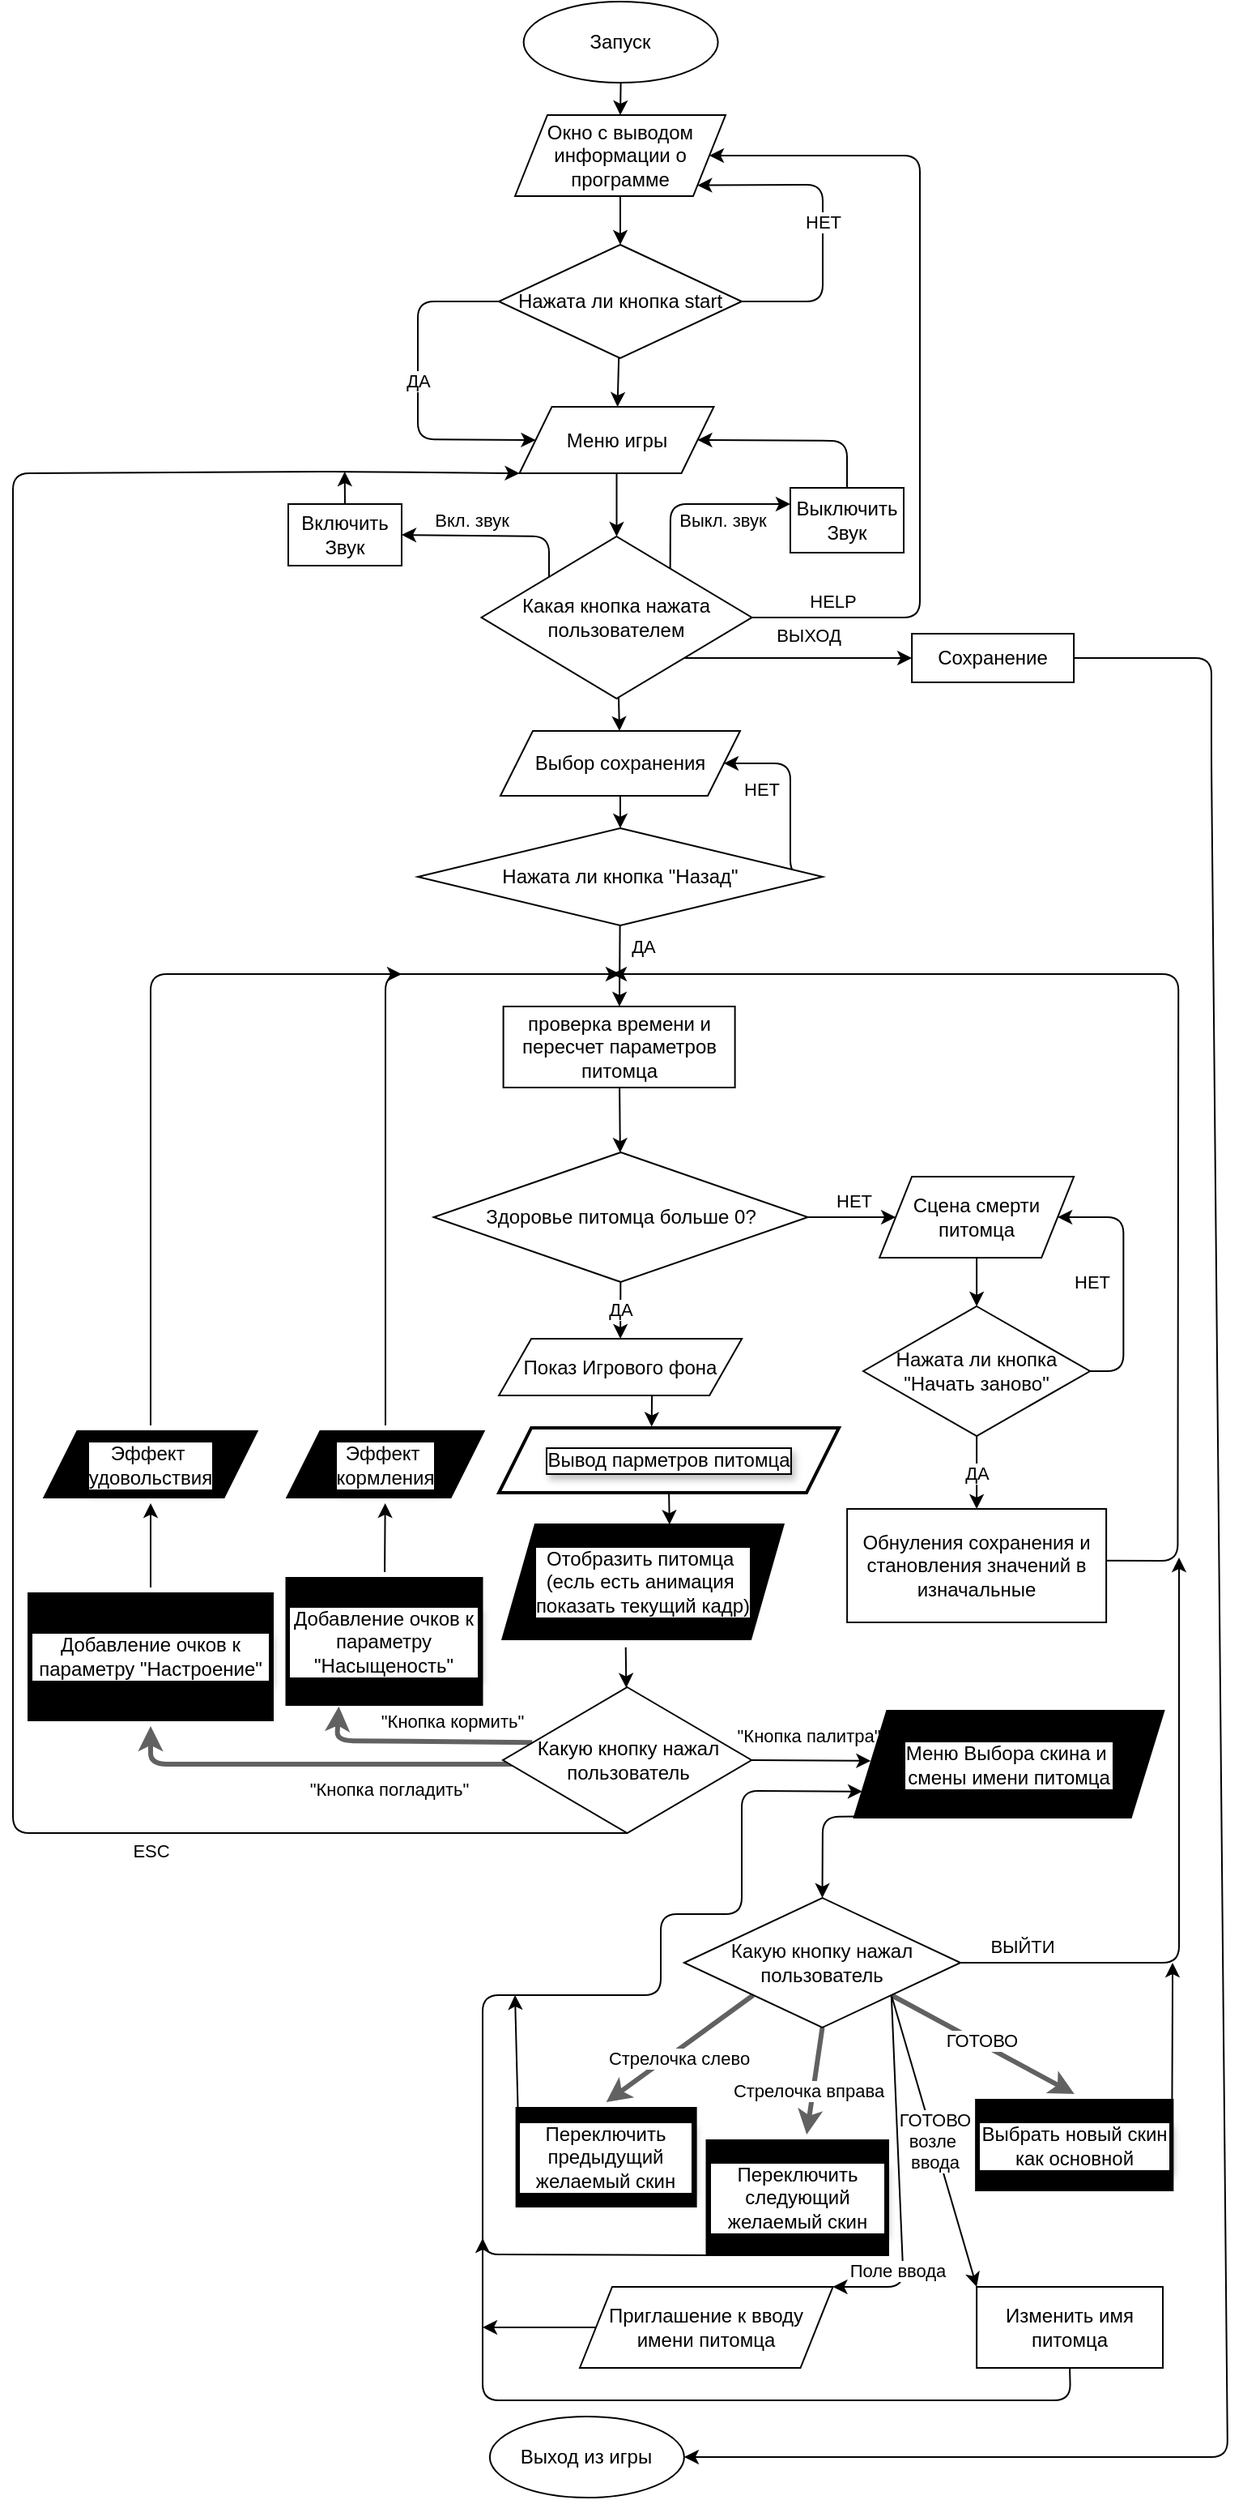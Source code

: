 <mxfile>
    <diagram id="TvCw0LTA8CI-RhWktugO" name="Page-1">
        <mxGraphModel dx="1224" dy="929" grid="1" gridSize="10" guides="1" tooltips="1" connect="1" arrows="1" fold="1" page="1" pageScale="1" pageWidth="850" pageHeight="1100" math="0" shadow="0">
            <root>
                <mxCell id="0"/>
                <mxCell id="1" parent="0"/>
                <mxCell id="2" value="Запуск" style="ellipse;whiteSpace=wrap;html=1;" parent="1" vertex="1">
                    <mxGeometry x="365.31" y="50" width="120" height="50" as="geometry"/>
                </mxCell>
                <mxCell id="49" value="" style="edgeStyle=none;html=1;exitX=0.5;exitY=1;exitDx=0;exitDy=0;" parent="1" source="143" target="48" edge="1">
                    <mxGeometry relative="1" as="geometry">
                        <mxPoint x="422.75" y="350" as="sourcePoint"/>
                    </mxGeometry>
                </mxCell>
                <mxCell id="37" value="&quot;Кнопка погладить&quot;" style="edgeStyle=none;html=1;exitX=0;exitY=0.5;exitDx=0;exitDy=0;entryX=0.5;entryY=1;entryDx=0;entryDy=0;fillColor=#60a917;strokeColor=light-dark(#616161,#000000);strokeWidth=3;" parent="1" target="87" edge="1">
                    <mxGeometry x="-0.173" y="15" relative="1" as="geometry">
                        <mxPoint x="402.69" y="1137.5" as="sourcePoint"/>
                        <mxPoint x="200" y="1092.5" as="targetPoint"/>
                        <Array as="points">
                            <mxPoint x="135" y="1137.5"/>
                        </Array>
                        <mxPoint as="offset"/>
                    </mxGeometry>
                </mxCell>
                <mxCell id="21" value="НЕТ" style="edgeStyle=none;html=1;entryX=0;entryY=0.5;entryDx=0;entryDy=0;" parent="1" source="16" target="72" edge="1">
                    <mxGeometry x="0.048" y="10" relative="1" as="geometry">
                        <mxPoint x="659.38" y="850" as="targetPoint"/>
                        <mxPoint as="offset"/>
                    </mxGeometry>
                </mxCell>
                <mxCell id="25" value="ДА" style="edgeStyle=none;html=1;entryX=0.5;entryY=0;entryDx=0;entryDy=0;" parent="1" source="16" target="75" edge="1">
                    <mxGeometry relative="1" as="geometry">
                        <mxPoint x="426" y="840" as="targetPoint"/>
                    </mxGeometry>
                </mxCell>
                <mxCell id="16" value="Здоровье питомца больше 0?" style="rhombus;whiteSpace=wrap;html=1;rounded=0;shadow=0;" parent="1" vertex="1">
                    <mxGeometry x="309.81" y="760" width="231" height="80" as="geometry"/>
                </mxCell>
                <mxCell id="71" value="" style="edgeStyle=none;html=1;exitX=0.5;exitY=1;exitDx=0;exitDy=0;" parent="1" source="72" target="70" edge="1">
                    <mxGeometry relative="1" as="geometry">
                        <mxPoint x="720" y="750" as="sourcePoint"/>
                    </mxGeometry>
                </mxCell>
                <mxCell id="103" style="edgeStyle=none;html=1;" parent="1" edge="1">
                    <mxGeometry relative="1" as="geometry">
                        <mxPoint x="420" y="650" as="targetPoint"/>
                        <mxPoint x="719.63" y="1011.923" as="sourcePoint"/>
                        <Array as="points">
                            <mxPoint x="769.2" y="1012"/>
                            <mxPoint x="769.63" y="650"/>
                        </Array>
                    </mxGeometry>
                </mxCell>
                <mxCell id="22" value="Обнуления сохранения и становления значений в изначальные" style="whiteSpace=wrap;html=1;rounded=0;" parent="1" vertex="1">
                    <mxGeometry x="565.06" y="980" width="160" height="70" as="geometry"/>
                </mxCell>
                <mxCell id="33" value="" style="edgeStyle=none;html=1;" parent="1" source="32" target="16" edge="1">
                    <mxGeometry relative="1" as="geometry"/>
                </mxCell>
                <mxCell id="32" value="проверка времени и пересчет параметров питомца" style="rounded=0;whiteSpace=wrap;html=1;" parent="1" vertex="1">
                    <mxGeometry x="352.81" y="670" width="143" height="50" as="geometry"/>
                </mxCell>
                <mxCell id="44" value="ДА" style="edgeStyle=none;html=1;exitX=0;exitY=0.5;exitDx=0;exitDy=0;entryX=0;entryY=0.5;entryDx=0;entryDy=0;" parent="1" source="41" target="143" edge="1">
                    <mxGeometry x="-0.049" relative="1" as="geometry">
                        <mxPoint x="352.75" y="320" as="targetPoint"/>
                        <Array as="points">
                            <mxPoint x="300" y="235"/>
                            <mxPoint x="300" y="320"/>
                        </Array>
                        <mxPoint as="offset"/>
                    </mxGeometry>
                </mxCell>
                <mxCell id="47" value="НЕТ" style="edgeStyle=none;html=1;exitX=1;exitY=0.5;exitDx=0;exitDy=0;entryX=1;entryY=1;entryDx=0;entryDy=0;" parent="1" source="41" target="63" edge="1">
                    <mxGeometry relative="1" as="geometry">
                        <mxPoint x="487.75" y="170" as="targetPoint"/>
                        <Array as="points">
                            <mxPoint x="550" y="235"/>
                            <mxPoint x="550" y="163"/>
                        </Array>
                    </mxGeometry>
                </mxCell>
                <mxCell id="144" value="" style="edgeStyle=none;html=1;" parent="1" source="41" target="143" edge="1">
                    <mxGeometry relative="1" as="geometry"/>
                </mxCell>
                <mxCell id="41" value="Нажата ли кнопка start" style="rhombus;whiteSpace=wrap;html=1;" parent="1" vertex="1">
                    <mxGeometry x="350" y="200" width="150" height="70" as="geometry"/>
                </mxCell>
                <mxCell id="42" value="" style="edgeStyle=none;html=1;entryX=0.5;entryY=0;entryDx=0;entryDy=0;" parent="1" source="2" target="63" edge="1">
                    <mxGeometry relative="1" as="geometry">
                        <mxPoint x="424.325" y="110" as="targetPoint"/>
                        <mxPoint x="423" y="80" as="sourcePoint"/>
                    </mxGeometry>
                </mxCell>
                <mxCell id="50" style="edgeStyle=none;html=1;exitX=1;exitY=1;exitDx=0;exitDy=0;entryX=0;entryY=0.5;entryDx=0;entryDy=0;" parent="1" source="48" edge="1" target="61">
                    <mxGeometry relative="1" as="geometry">
                        <mxPoint x="815.68" y="440" as="targetPoint"/>
                        <Array as="points"/>
                        <mxPoint x="1004.93" y="470" as="sourcePoint"/>
                    </mxGeometry>
                </mxCell>
                <mxCell id="51" value="ВЫХОД" style="edgeLabel;html=1;align=center;verticalAlign=middle;resizable=0;points=[];" parent="50" vertex="1" connectable="0">
                    <mxGeometry x="-0.254" y="2" relative="1" as="geometry">
                        <mxPoint x="24" y="-12" as="offset"/>
                    </mxGeometry>
                </mxCell>
                <mxCell id="52" value="HELP" style="edgeStyle=none;html=1;exitX=1;exitY=0.5;exitDx=0;exitDy=0;entryX=1;entryY=0.5;entryDx=0;entryDy=0;" parent="1" source="48" target="63" edge="1">
                    <mxGeometry x="-0.809" y="10" relative="1" as="geometry">
                        <mxPoint x="487.75" y="140" as="targetPoint"/>
                        <Array as="points">
                            <mxPoint x="610" y="430"/>
                            <mxPoint x="610" y="145"/>
                        </Array>
                        <mxPoint as="offset"/>
                    </mxGeometry>
                </mxCell>
                <mxCell id="55" value="Выкл. звук" style="edgeStyle=none;html=1;exitX=0.698;exitY=0.206;exitDx=0;exitDy=0;entryX=0;entryY=0.25;entryDx=0;entryDy=0;exitPerimeter=0;" parent="1" source="48" target="54" edge="1">
                    <mxGeometry x="0.278" y="-10" relative="1" as="geometry">
                        <mxPoint x="464.5" y="437.5" as="sourcePoint"/>
                        <mxPoint x="610" y="445" as="targetPoint"/>
                        <Array as="points">
                            <mxPoint x="456" y="360"/>
                        </Array>
                        <mxPoint as="offset"/>
                    </mxGeometry>
                </mxCell>
                <mxCell id="59" value="Вкл. звук" style="edgeStyle=none;html=1;exitX=0;exitY=0;exitDx=0;exitDy=0;entryX=1;entryY=0.5;entryDx=0;entryDy=0;" parent="1" source="48" target="57" edge="1">
                    <mxGeometry x="0.261" y="-9" relative="1" as="geometry">
                        <Array as="points">
                            <mxPoint x="381" y="380"/>
                        </Array>
                        <mxPoint as="offset"/>
                    </mxGeometry>
                </mxCell>
                <mxCell id="68" value="" style="edgeStyle=none;html=1;" parent="1" source="48" target="67" edge="1">
                    <mxGeometry relative="1" as="geometry"/>
                </mxCell>
                <mxCell id="48" value="Какая кнопка нажата пользователем" style="rhombus;whiteSpace=wrap;html=1;" parent="1" vertex="1">
                    <mxGeometry x="339.25" y="380" width="167" height="100" as="geometry"/>
                </mxCell>
                <mxCell id="111" style="edgeStyle=none;html=1;exitX=0.5;exitY=0;exitDx=0;exitDy=0;entryX=1;entryY=0.5;entryDx=0;entryDy=0;" parent="1" source="54" target="143" edge="1">
                    <mxGeometry relative="1" as="geometry">
                        <mxPoint x="492.75" y="320" as="targetPoint"/>
                        <Array as="points">
                            <mxPoint x="565" y="321"/>
                        </Array>
                    </mxGeometry>
                </mxCell>
                <mxCell id="54" value="Выключить Звук" style="rounded=0;whiteSpace=wrap;html=1;" parent="1" vertex="1">
                    <mxGeometry x="530" y="350" width="70" height="40" as="geometry"/>
                </mxCell>
                <mxCell id="151" style="edgeStyle=none;html=1;exitX=0.5;exitY=0;exitDx=0;exitDy=0;" parent="1" source="57" edge="1">
                    <mxGeometry relative="1" as="geometry">
                        <mxPoint x="254.83" y="340" as="targetPoint"/>
                    </mxGeometry>
                </mxCell>
                <mxCell id="57" value="Включить Звук" style="rounded=0;whiteSpace=wrap;html=1;" parent="1" vertex="1">
                    <mxGeometry x="220" y="360" width="70" height="38" as="geometry"/>
                </mxCell>
                <mxCell id="60" value="Выход из игры" style="ellipse;whiteSpace=wrap;html=1;" parent="1" vertex="1">
                    <mxGeometry x="344.44" y="1540" width="120" height="50" as="geometry"/>
                </mxCell>
                <mxCell id="62" value="" style="edgeStyle=none;html=1;exitX=1;exitY=0.5;exitDx=0;exitDy=0;" parent="1" source="61" target="60" edge="1">
                    <mxGeometry relative="1" as="geometry">
                        <Array as="points">
                            <mxPoint x="790" y="455"/>
                            <mxPoint x="790" y="520"/>
                            <mxPoint x="800" y="1565"/>
                        </Array>
                    </mxGeometry>
                </mxCell>
                <mxCell id="61" value="Сохранение" style="rounded=0;whiteSpace=wrap;html=1;" parent="1" vertex="1">
                    <mxGeometry x="605.06" y="440" width="100" height="30" as="geometry"/>
                </mxCell>
                <mxCell id="64" value="" style="edgeStyle=none;html=1;" parent="1" source="63" target="41" edge="1">
                    <mxGeometry relative="1" as="geometry"/>
                </mxCell>
                <mxCell id="63" value="Окно с выводом информации о программе" style="shape=parallelogram;perimeter=parallelogramPerimeter;whiteSpace=wrap;html=1;fixedSize=1;" parent="1" vertex="1">
                    <mxGeometry x="360" y="120" width="130" height="50" as="geometry"/>
                </mxCell>
                <mxCell id="105" value="" style="edgeStyle=none;html=1;" parent="1" source="67" target="104" edge="1">
                    <mxGeometry relative="1" as="geometry"/>
                </mxCell>
                <mxCell id="67" value="Выбор сохранения" style="shape=parallelogram;perimeter=parallelogramPerimeter;whiteSpace=wrap;html=1;fixedSize=1;" parent="1" vertex="1">
                    <mxGeometry x="351" y="500" width="148" height="40" as="geometry"/>
                </mxCell>
                <mxCell id="73" value="НЕТ" style="edgeStyle=none;html=1;exitX=1;exitY=0.5;exitDx=0;exitDy=0;entryX=1;entryY=0.5;entryDx=0;entryDy=0;" parent="1" source="70" target="72" edge="1">
                    <mxGeometry x="-0.032" y="20" relative="1" as="geometry">
                        <Array as="points">
                            <mxPoint x="735.68" y="895"/>
                            <mxPoint x="735.68" y="800"/>
                        </Array>
                        <mxPoint as="offset"/>
                    </mxGeometry>
                </mxCell>
                <mxCell id="74" value="ДА" style="edgeStyle=none;html=1;exitX=0.5;exitY=1;exitDx=0;exitDy=0;entryX=0.5;entryY=0;entryDx=0;entryDy=0;" parent="1" source="70" target="22" edge="1">
                    <mxGeometry relative="1" as="geometry"/>
                </mxCell>
                <mxCell id="70" value="Нажата ли кнопка &quot;Начать заново&quot;" style="rhombus;whiteSpace=wrap;html=1;" parent="1" vertex="1">
                    <mxGeometry x="575.06" y="855" width="140" height="80" as="geometry"/>
                </mxCell>
                <mxCell id="72" value="Сцена смерти питомца" style="shape=parallelogram;perimeter=parallelogramPerimeter;whiteSpace=wrap;html=1;fixedSize=1;" parent="1" vertex="1">
                    <mxGeometry x="585.06" y="775" width="120" height="50" as="geometry"/>
                </mxCell>
                <mxCell id="77" value="" style="edgeStyle=none;html=1;entryX=0.451;entryY=0.068;entryDx=0;entryDy=0;entryPerimeter=0;exitX=0.63;exitY=0.975;exitDx=0;exitDy=0;exitPerimeter=0;" parent="1" source="75" target="76" edge="1">
                    <mxGeometry relative="1" as="geometry"/>
                </mxCell>
                <mxCell id="75" value="Показ Игрового фона" style="shape=parallelogram;perimeter=parallelogramPerimeter;whiteSpace=wrap;html=1;fixedSize=1;" parent="1" vertex="1">
                    <mxGeometry x="350.06" y="875" width="150" height="35" as="geometry"/>
                </mxCell>
                <mxCell id="84" value="" style="edgeStyle=none;html=1;exitX=0.5;exitY=0.909;exitDx=0;exitDy=0;exitPerimeter=0;entryX=0.591;entryY=0.047;entryDx=0;entryDy=0;entryPerimeter=0;" parent="1" source="76" edge="1" target="83">
                    <mxGeometry relative="1" as="geometry">
                        <mxPoint x="423.999" y="965" as="sourcePoint"/>
                        <mxPoint x="425.14" y="990" as="targetPoint"/>
                    </mxGeometry>
                </mxCell>
                <mxCell id="76" value="Вывод парметров питомца" style="shape=parallelogram;perimeter=parallelogramPerimeter;whiteSpace=wrap;html=1;fixedSize=1;strokeWidth=2;rounded=0;shadow=0;perimeterSpacing=4;fillStyle=zigzag-line;gradientColor=none;fillColor=default;fontColor=light-dark(#000000,#000000);labelBackgroundColor=default;labelBorderColor=default;textShadow=1;" parent="1" vertex="1">
                    <mxGeometry x="350.06" y="930" width="209.94" height="40" as="geometry"/>
                </mxCell>
                <mxCell id="86" value="" style="edgeStyle=none;html=1;exitX=0.441;exitY=1.017;exitDx=0;exitDy=0;exitPerimeter=0;" parent="1" source="83" target="85" edge="1">
                    <mxGeometry relative="1" as="geometry"/>
                </mxCell>
                <mxCell id="83" value="Отобразить питомца&amp;nbsp;&lt;br&gt;(есль есть анимация&amp;nbsp;&lt;br&gt;показать текущий кадр)" style="shape=parallelogram;perimeter=parallelogramPerimeter;fixedSize=1;fontStyle=0;fillStyle=zigzag-line;strokeWidth=2;perimeterSpacing=4;shadow=0;rounded=0;gradientColor=none;fillColor=light-dark(#9C9C9C,#3B3B3B);fontColor=light-dark(#000000,#000000);labelBackgroundColor=default;labelBorderColor=default;textShadow=1;whiteSpace=wrap;html=1;" parent="1" vertex="1">
                    <mxGeometry x="352.81" y="990" width="172.38" height="70" as="geometry"/>
                </mxCell>
                <mxCell id="89" style="edgeStyle=none;html=1;exitX=0.118;exitY=0.379;exitDx=0;exitDy=0;exitPerimeter=0;fillColor=#60a917;strokeColor=light-dark(#616161,#000000);strokeWidth=3;entryX=0.281;entryY=0.969;entryDx=0;entryDy=0;entryPerimeter=0;" parent="1" source="85" target="88" edge="1">
                    <mxGeometry relative="1" as="geometry">
                        <mxPoint x="441.08" y="1115" as="sourcePoint"/>
                        <Array as="points">
                            <mxPoint x="250" y="1123"/>
                        </Array>
                        <mxPoint x="250" y="1111" as="targetPoint"/>
                    </mxGeometry>
                </mxCell>
                <mxCell id="90" value="&quot;Кнопка кормить&quot;" style="edgeLabel;html=1;align=center;verticalAlign=middle;resizable=0;points=[];" parent="89" vertex="1" connectable="0">
                    <mxGeometry x="-0.006" y="4" relative="1" as="geometry">
                        <mxPoint x="21" y="-17" as="offset"/>
                    </mxGeometry>
                </mxCell>
                <mxCell id="115" value="&quot;Кнопка палитра&quot;" style="edgeStyle=none;html=1;exitX=1;exitY=0.5;exitDx=0;exitDy=0;entryX=0.069;entryY=0.472;entryDx=0;entryDy=0;entryPerimeter=0;" parent="1" edge="1" target="114" source="85">
                    <mxGeometry x="-0.049" y="15" relative="1" as="geometry">
                        <mxPoint as="offset"/>
                        <mxPoint x="506.245" y="1137.12" as="sourcePoint"/>
                        <mxPoint x="577.808" y="1137.879" as="targetPoint"/>
                    </mxGeometry>
                </mxCell>
                <mxCell id="147" style="edgeStyle=none;html=1;exitX=0.5;exitY=1;exitDx=0;exitDy=0;entryX=0;entryY=1;entryDx=0;entryDy=0;" parent="1" source="85" target="143" edge="1">
                    <mxGeometry relative="1" as="geometry">
                        <mxPoint x="60" y="1180" as="targetPoint"/>
                        <Array as="points">
                            <mxPoint x="250" y="1180"/>
                            <mxPoint x="50" y="1180"/>
                            <mxPoint x="50" y="341"/>
                            <mxPoint x="250" y="340"/>
                        </Array>
                    </mxGeometry>
                </mxCell>
                <mxCell id="148" value="ESC" style="edgeLabel;html=1;align=center;verticalAlign=middle;resizable=0;points=[];" parent="147" vertex="1" connectable="0">
                    <mxGeometry x="-0.01" relative="1" as="geometry">
                        <mxPoint x="85" y="389" as="offset"/>
                    </mxGeometry>
                </mxCell>
                <mxCell id="85" value="Какую кнопку нажал пользователь" style="rhombus;whiteSpace=wrap;html=1;fontStyle=0;" parent="1" vertex="1">
                    <mxGeometry x="352.5" y="1090" width="153.56" height="90" as="geometry"/>
                </mxCell>
                <mxCell id="93" value="" style="edgeStyle=none;html=1;" parent="1" source="87" target="91" edge="1">
                    <mxGeometry relative="1" as="geometry"/>
                </mxCell>
                <mxCell id="87" value="Добавление очков к параметру &quot;Настроение&quot;" style="rounded=0;whiteSpace=wrap;html=1;perimeterSpacing=4;strokeWidth=2;shadow=0;fillStyle=zigzag-line;gradientColor=none;fillColor=light-dark(#9C9C9C,#3B3B3B);fontColor=light-dark(#000000,#000000);labelBackgroundColor=default;labelBorderColor=default;textShadow=1;" parent="1" vertex="1">
                    <mxGeometry x="60" y="1032.5" width="150" height="77.5" as="geometry"/>
                </mxCell>
                <mxCell id="95" value="" style="edgeStyle=none;html=1;" parent="1" source="88" target="94" edge="1">
                    <mxGeometry relative="1" as="geometry"/>
                </mxCell>
                <mxCell id="88" value="Добавление очков к параметру &quot;Насыщеность&quot;" style="rounded=0;textShadow=1;whiteSpace=wrap;strokeWidth=2;html=1;glass=0;shadow=0;perimeterSpacing=4;fillStyle=zigzag-line;gradientColor=none;fillColor=light-dark(#9C9C9C,#3B3B3B);fontColor=light-dark(#000000,#000000);labelBackgroundColor=default;labelBorderColor=default;" parent="1" vertex="1">
                    <mxGeometry x="219.25" y="1023" width="120" height="77.5" as="geometry"/>
                </mxCell>
                <mxCell id="99" style="edgeStyle=none;html=1;" parent="1" source="91" edge="1">
                    <mxGeometry relative="1" as="geometry">
                        <mxPoint x="290" y="650" as="targetPoint"/>
                        <Array as="points">
                            <mxPoint x="135" y="650"/>
                        </Array>
                    </mxGeometry>
                </mxCell>
                <mxCell id="91" value="Эффект&amp;nbsp;&lt;br&gt;удовольствия" style="shape=parallelogram;perimeter=parallelogramPerimeter;whiteSpace=wrap;fixedSize=1;html=1;perimeterSpacing=4;strokeWidth=2;shadow=0;rounded=0;fillStyle=zigzag-line;gradientColor=none;fillColor=light-dark(#9C9C9C,#3B3B3B);fontColor=light-dark(#000000,#000000);labelBackgroundColor=default;labelBorderColor=default;textShadow=1;" parent="1" vertex="1">
                    <mxGeometry x="70" y="932.5" width="130" height="40" as="geometry"/>
                </mxCell>
                <mxCell id="98" style="edgeStyle=none;html=1;exitX=0.5;exitY=0;exitDx=0;exitDy=0;" parent="1" source="94" edge="1">
                    <mxGeometry relative="1" as="geometry">
                        <mxPoint x="425" y="650" as="targetPoint"/>
                        <mxPoint x="235" y="930" as="sourcePoint"/>
                        <Array as="points">
                            <mxPoint x="280" y="650"/>
                        </Array>
                    </mxGeometry>
                </mxCell>
                <mxCell id="94" value="Эффект&amp;nbsp;&lt;br&gt;кормления" style="shape=parallelogram;perimeter=parallelogramPerimeter;fixedSize=1;whiteSpace=wrap;html=1;perimeterSpacing=4;strokeWidth=2;shadow=0;rounded=0;fillStyle=zigzag-line;gradientColor=none;fillColor=light-dark(#9C9C9C,#3B3B3B);fontColor=light-dark(#000000,#000000);labelBackgroundColor=default;labelBorderColor=default;textShadow=1;" parent="1" vertex="1">
                    <mxGeometry x="220" y="932.5" width="120" height="40" as="geometry"/>
                </mxCell>
                <mxCell id="106" style="edgeStyle=none;html=1;exitX=1;exitY=0.5;exitDx=0;exitDy=0;entryX=1;entryY=0.5;entryDx=0;entryDy=0;" parent="1" source="104" target="67" edge="1">
                    <mxGeometry relative="1" as="geometry">
                        <Array as="points">
                            <mxPoint x="530" y="590"/>
                            <mxPoint x="530" y="520"/>
                        </Array>
                    </mxGeometry>
                </mxCell>
                <mxCell id="107" value="НЕТ" style="edgeLabel;html=1;align=center;verticalAlign=middle;resizable=0;points=[];" parent="106" vertex="1" connectable="0">
                    <mxGeometry x="-0.075" relative="1" as="geometry">
                        <mxPoint x="-18" y="-14" as="offset"/>
                    </mxGeometry>
                </mxCell>
                <mxCell id="108" value="" style="edgeStyle=none;html=1;" parent="1" source="104" target="32" edge="1">
                    <mxGeometry relative="1" as="geometry"/>
                </mxCell>
                <mxCell id="109" value="ДА" style="edgeLabel;html=1;align=center;verticalAlign=middle;resizable=0;points=[];" parent="108" vertex="1" connectable="0">
                    <mxGeometry x="-0.508" relative="1" as="geometry">
                        <mxPoint x="14" as="offset"/>
                    </mxGeometry>
                </mxCell>
                <mxCell id="104" value="Нажата ли кнопка &quot;Назад&quot;" style="rhombus;whiteSpace=wrap;html=1;" parent="1" vertex="1">
                    <mxGeometry x="300" y="560" width="250" height="60" as="geometry"/>
                </mxCell>
                <mxCell id="119" value="" style="edgeStyle=none;html=1;entryX=0.5;entryY=0;entryDx=0;entryDy=0;exitX=0.026;exitY=0.941;exitDx=0;exitDy=0;exitPerimeter=0;" parent="1" source="114" target="118" edge="1">
                    <mxGeometry relative="1" as="geometry">
                        <Array as="points">
                            <mxPoint x="550" y="1170"/>
                        </Array>
                        <mxPoint x="566" y="1174" as="sourcePoint"/>
                    </mxGeometry>
                </mxCell>
                <mxCell id="114" value="Меню Выбора скина и&amp;nbsp;&lt;div&gt;смены имени питомца&lt;/div&gt;" style="shape=parallelogram;perimeter=parallelogramPerimeter;whiteSpace=wrap;html=1;fixedSize=1;strokeWidth=2;labelBackgroundColor=default;labelBorderColor=default;textShadow=1;shadow=0;rounded=0;perimeterSpacing=4;fillStyle=zigzag-line;gradientColor=none;fillColor=light-dark(#9C9C9C,#3B3B3B);fontColor=light-dark(#000000,#000000);" parent="1" vertex="1">
                    <mxGeometry x="570" y="1105" width="190" height="65" as="geometry"/>
                </mxCell>
                <mxCell id="120" style="edgeStyle=none;html=1;exitX=1;exitY=0.5;exitDx=0;exitDy=0;" parent="1" source="118" edge="1">
                    <mxGeometry relative="1" as="geometry">
                        <mxPoint x="770" y="1010" as="targetPoint"/>
                        <mxPoint x="635.06" y="1270" as="sourcePoint"/>
                        <Array as="points">
                            <mxPoint x="770" y="1260"/>
                        </Array>
                    </mxGeometry>
                </mxCell>
                <mxCell id="121" value="ВЫЙТИ" style="edgeLabel;html=1;align=center;verticalAlign=middle;resizable=0;points=[];" parent="120" vertex="1" connectable="0">
                    <mxGeometry x="-0.802" relative="1" as="geometry">
                        <mxPoint y="-10" as="offset"/>
                    </mxGeometry>
                </mxCell>
                <mxCell id="123" value="" style="edgeStyle=none;html=1;exitX=0.5;exitY=1;exitDx=0;exitDy=0;fillColor=#60a917;strokeColor=light-dark(#616161,#000000);fontColor=light-dark(#FFFFFF,#FFFFFF);strokeWidth=3;" parent="1" source="118" target="122" edge="1">
                    <mxGeometry relative="1" as="geometry"/>
                </mxCell>
                <mxCell id="124" value="Стрелочка вправа" style="edgeLabel;html=1;align=center;verticalAlign=middle;resizable=0;points=[];" parent="123" vertex="1" connectable="0">
                    <mxGeometry x="-0.303" y="-2" relative="1" as="geometry">
                        <mxPoint x="-4" y="16" as="offset"/>
                    </mxGeometry>
                </mxCell>
                <mxCell id="125" style="edgeStyle=none;html=1;exitX=0;exitY=1;exitDx=0;exitDy=0;entryX=0.5;entryY=0;entryDx=0;entryDy=0;fillColor=#60a917;strokeColor=light-dark(#616161,#000000);fontColor=light-dark(#FFFFFF,#FFFFFF);strokeWidth=3;" parent="1" source="118" target="126" edge="1">
                    <mxGeometry relative="1" as="geometry">
                        <mxPoint x="550" y="1400" as="targetPoint"/>
                    </mxGeometry>
                </mxCell>
                <mxCell id="128" value="Стрелочка слево" style="edgeLabel;html=1;align=center;verticalAlign=middle;resizable=0;points=[];" parent="125" vertex="1" connectable="0">
                    <mxGeometry x="-0.114" y="3" relative="1" as="geometry">
                        <mxPoint x="-8" y="7" as="offset"/>
                    </mxGeometry>
                </mxCell>
                <mxCell id="131" style="edgeStyle=none;html=1;exitX=1;exitY=1;exitDx=0;exitDy=0;entryX=0.5;entryY=0;entryDx=0;entryDy=0;fillColor=#60a917;strokeColor=light-dark(#616161,#000000);fontColor=light-dark(#FFFFFF,#FFFFFF);strokeWidth=3;" parent="1" source="118" target="130" edge="1">
                    <mxGeometry relative="1" as="geometry"/>
                </mxCell>
                <mxCell id="132" value="ГОТОВО" style="edgeLabel;html=1;align=center;verticalAlign=middle;resizable=0;points=[];" parent="131" vertex="1" connectable="0">
                    <mxGeometry x="-0.045" y="2" relative="1" as="geometry">
                        <mxPoint as="offset"/>
                    </mxGeometry>
                </mxCell>
                <mxCell id="136" value="ГОТОВО&lt;br&gt;возле&amp;nbsp;&lt;br&gt;ввода" style="edgeStyle=none;html=1;exitX=1;exitY=1;exitDx=0;exitDy=0;entryX=0;entryY=0;entryDx=0;entryDy=0;" parent="1" source="118" target="137" edge="1">
                    <mxGeometry relative="1" as="geometry">
                        <mxPoint x="630" y="1440" as="targetPoint"/>
                    </mxGeometry>
                </mxCell>
                <mxCell id="139" style="edgeStyle=none;html=1;exitX=1;exitY=1;exitDx=0;exitDy=0;entryX=1;entryY=0;entryDx=0;entryDy=0;" parent="1" source="118" target="138" edge="1">
                    <mxGeometry relative="1" as="geometry">
                        <Array as="points">
                            <mxPoint x="600" y="1460"/>
                        </Array>
                    </mxGeometry>
                </mxCell>
                <mxCell id="140" value="Поле ввода" style="edgeLabel;html=1;align=center;verticalAlign=middle;resizable=0;points=[];" parent="139" vertex="1" connectable="0">
                    <mxGeometry x="0.784" y="-2" relative="1" as="geometry">
                        <mxPoint x="15" y="-8" as="offset"/>
                    </mxGeometry>
                </mxCell>
                <mxCell id="118" value="Какую кнопку нажал пользователь" style="rhombus;whiteSpace=wrap;html=1;" parent="1" vertex="1">
                    <mxGeometry x="464.44" y="1220" width="170.62" height="80" as="geometry"/>
                </mxCell>
                <mxCell id="134" style="edgeStyle=none;html=1;exitX=0.04;exitY=0.955;exitDx=0;exitDy=0;exitPerimeter=0;entryX=0.043;entryY=0.731;entryDx=0;entryDy=0;entryPerimeter=0;" parent="1" source="122" target="114" edge="1">
                    <mxGeometry relative="1" as="geometry">
                        <Array as="points">
                            <mxPoint x="340" y="1440"/>
                            <mxPoint x="340" y="1320"/>
                            <mxPoint x="340" y="1280"/>
                            <mxPoint x="450" y="1280"/>
                            <mxPoint x="450" y="1230"/>
                            <mxPoint x="500" y="1230"/>
                            <mxPoint x="500" y="1154"/>
                        </Array>
                        <mxPoint x="475.0" y="1444" as="sourcePoint"/>
                        <mxPoint x="550" y="1138" as="targetPoint"/>
                    </mxGeometry>
                </mxCell>
                <mxCell id="122" value="Переключить следующий желаемый скин" style="whiteSpace=wrap;html=1;strokeWidth=2;shadow=0;rounded=0;perimeterSpacing=4;fillStyle=zigzag-line;gradientColor=none;fillColor=light-dark(#9C9C9C,#3B3B3B);fontColor=light-dark(#000000,#000000);labelBackgroundColor=default;labelBorderColor=default;textShadow=1;" parent="1" vertex="1">
                    <mxGeometry x="478.76" y="1370" width="111.24" height="70" as="geometry"/>
                </mxCell>
                <mxCell id="135" style="edgeStyle=none;html=1;exitX=0.038;exitY=0.071;exitDx=0;exitDy=0;exitPerimeter=0;" parent="1" source="126" edge="1">
                    <mxGeometry relative="1" as="geometry">
                        <mxPoint x="360" y="1280" as="targetPoint"/>
                    </mxGeometry>
                </mxCell>
                <mxCell id="126" value="Переключить предыдущий желаемый скин" style="rounded=0;glass=0;whiteSpace=wrap;html=1;strokeWidth=2;shadow=0;perimeterSpacing=4;fillStyle=zigzag-line;gradientColor=none;fillColor=light-dark(#9C9C9C,#3B3B3B);fontColor=light-dark(#000000,#000000);labelBackgroundColor=default;labelBorderColor=default;textShadow=1;" parent="1" vertex="1">
                    <mxGeometry x="361.31" y="1350" width="110" height="60" as="geometry"/>
                </mxCell>
                <mxCell id="133" style="edgeStyle=none;html=1;exitX=0.969;exitY=0.111;exitDx=0;exitDy=0;exitPerimeter=0;" parent="1" source="130" edge="1">
                    <mxGeometry relative="1" as="geometry">
                        <mxPoint x="766" y="1260" as="targetPoint"/>
                        <Array as="points">
                            <mxPoint x="766" y="1280"/>
                        </Array>
                    </mxGeometry>
                </mxCell>
                <mxCell id="130" value="Выбрать новый скин как основной" style="rounded=0;whiteSpace=wrap;html=1;strokeWidth=2;shadow=0;perimeterSpacing=4;fillStyle=zigzag-line;gradientColor=none;fillColor=light-dark(#9C9C9C,#3B3B3B);fontColor=light-dark(#000000,#000000);labelBackgroundColor=default;labelBorderColor=default;textShadow=1;" parent="1" vertex="1">
                    <mxGeometry x="645.06" y="1345" width="120.62" height="55" as="geometry"/>
                </mxCell>
                <mxCell id="141" style="edgeStyle=none;html=1;exitX=0.5;exitY=1;exitDx=0;exitDy=0;" parent="1" source="137" edge="1">
                    <mxGeometry relative="1" as="geometry">
                        <mxPoint x="340" y="1430" as="targetPoint"/>
                        <Array as="points">
                            <mxPoint x="703" y="1530"/>
                            <mxPoint x="340" y="1530"/>
                        </Array>
                    </mxGeometry>
                </mxCell>
                <mxCell id="137" value="Изменить имя питомца" style="rounded=0;whiteSpace=wrap;html=1;" parent="1" vertex="1">
                    <mxGeometry x="645.06" y="1460" width="114.94" height="50" as="geometry"/>
                </mxCell>
                <mxCell id="142" style="edgeStyle=none;html=1;" parent="1" source="138" edge="1">
                    <mxGeometry relative="1" as="geometry">
                        <mxPoint x="340" y="1485" as="targetPoint"/>
                    </mxGeometry>
                </mxCell>
                <mxCell id="138" value="Приглашение к вводу имени питомца" style="shape=parallelogram;perimeter=parallelogramPerimeter;whiteSpace=wrap;html=1;fixedSize=1;" parent="1" vertex="1">
                    <mxGeometry x="400.0" y="1460" width="156.25" height="50" as="geometry"/>
                </mxCell>
                <mxCell id="143" value="Меню игры" style="shape=parallelogram;perimeter=parallelogramPerimeter;whiteSpace=wrap;html=1;fixedSize=1;" parent="1" vertex="1">
                    <mxGeometry x="362.75" y="300" width="120" height="41" as="geometry"/>
                </mxCell>
            </root>
        </mxGraphModel>
    </diagram>
</mxfile>